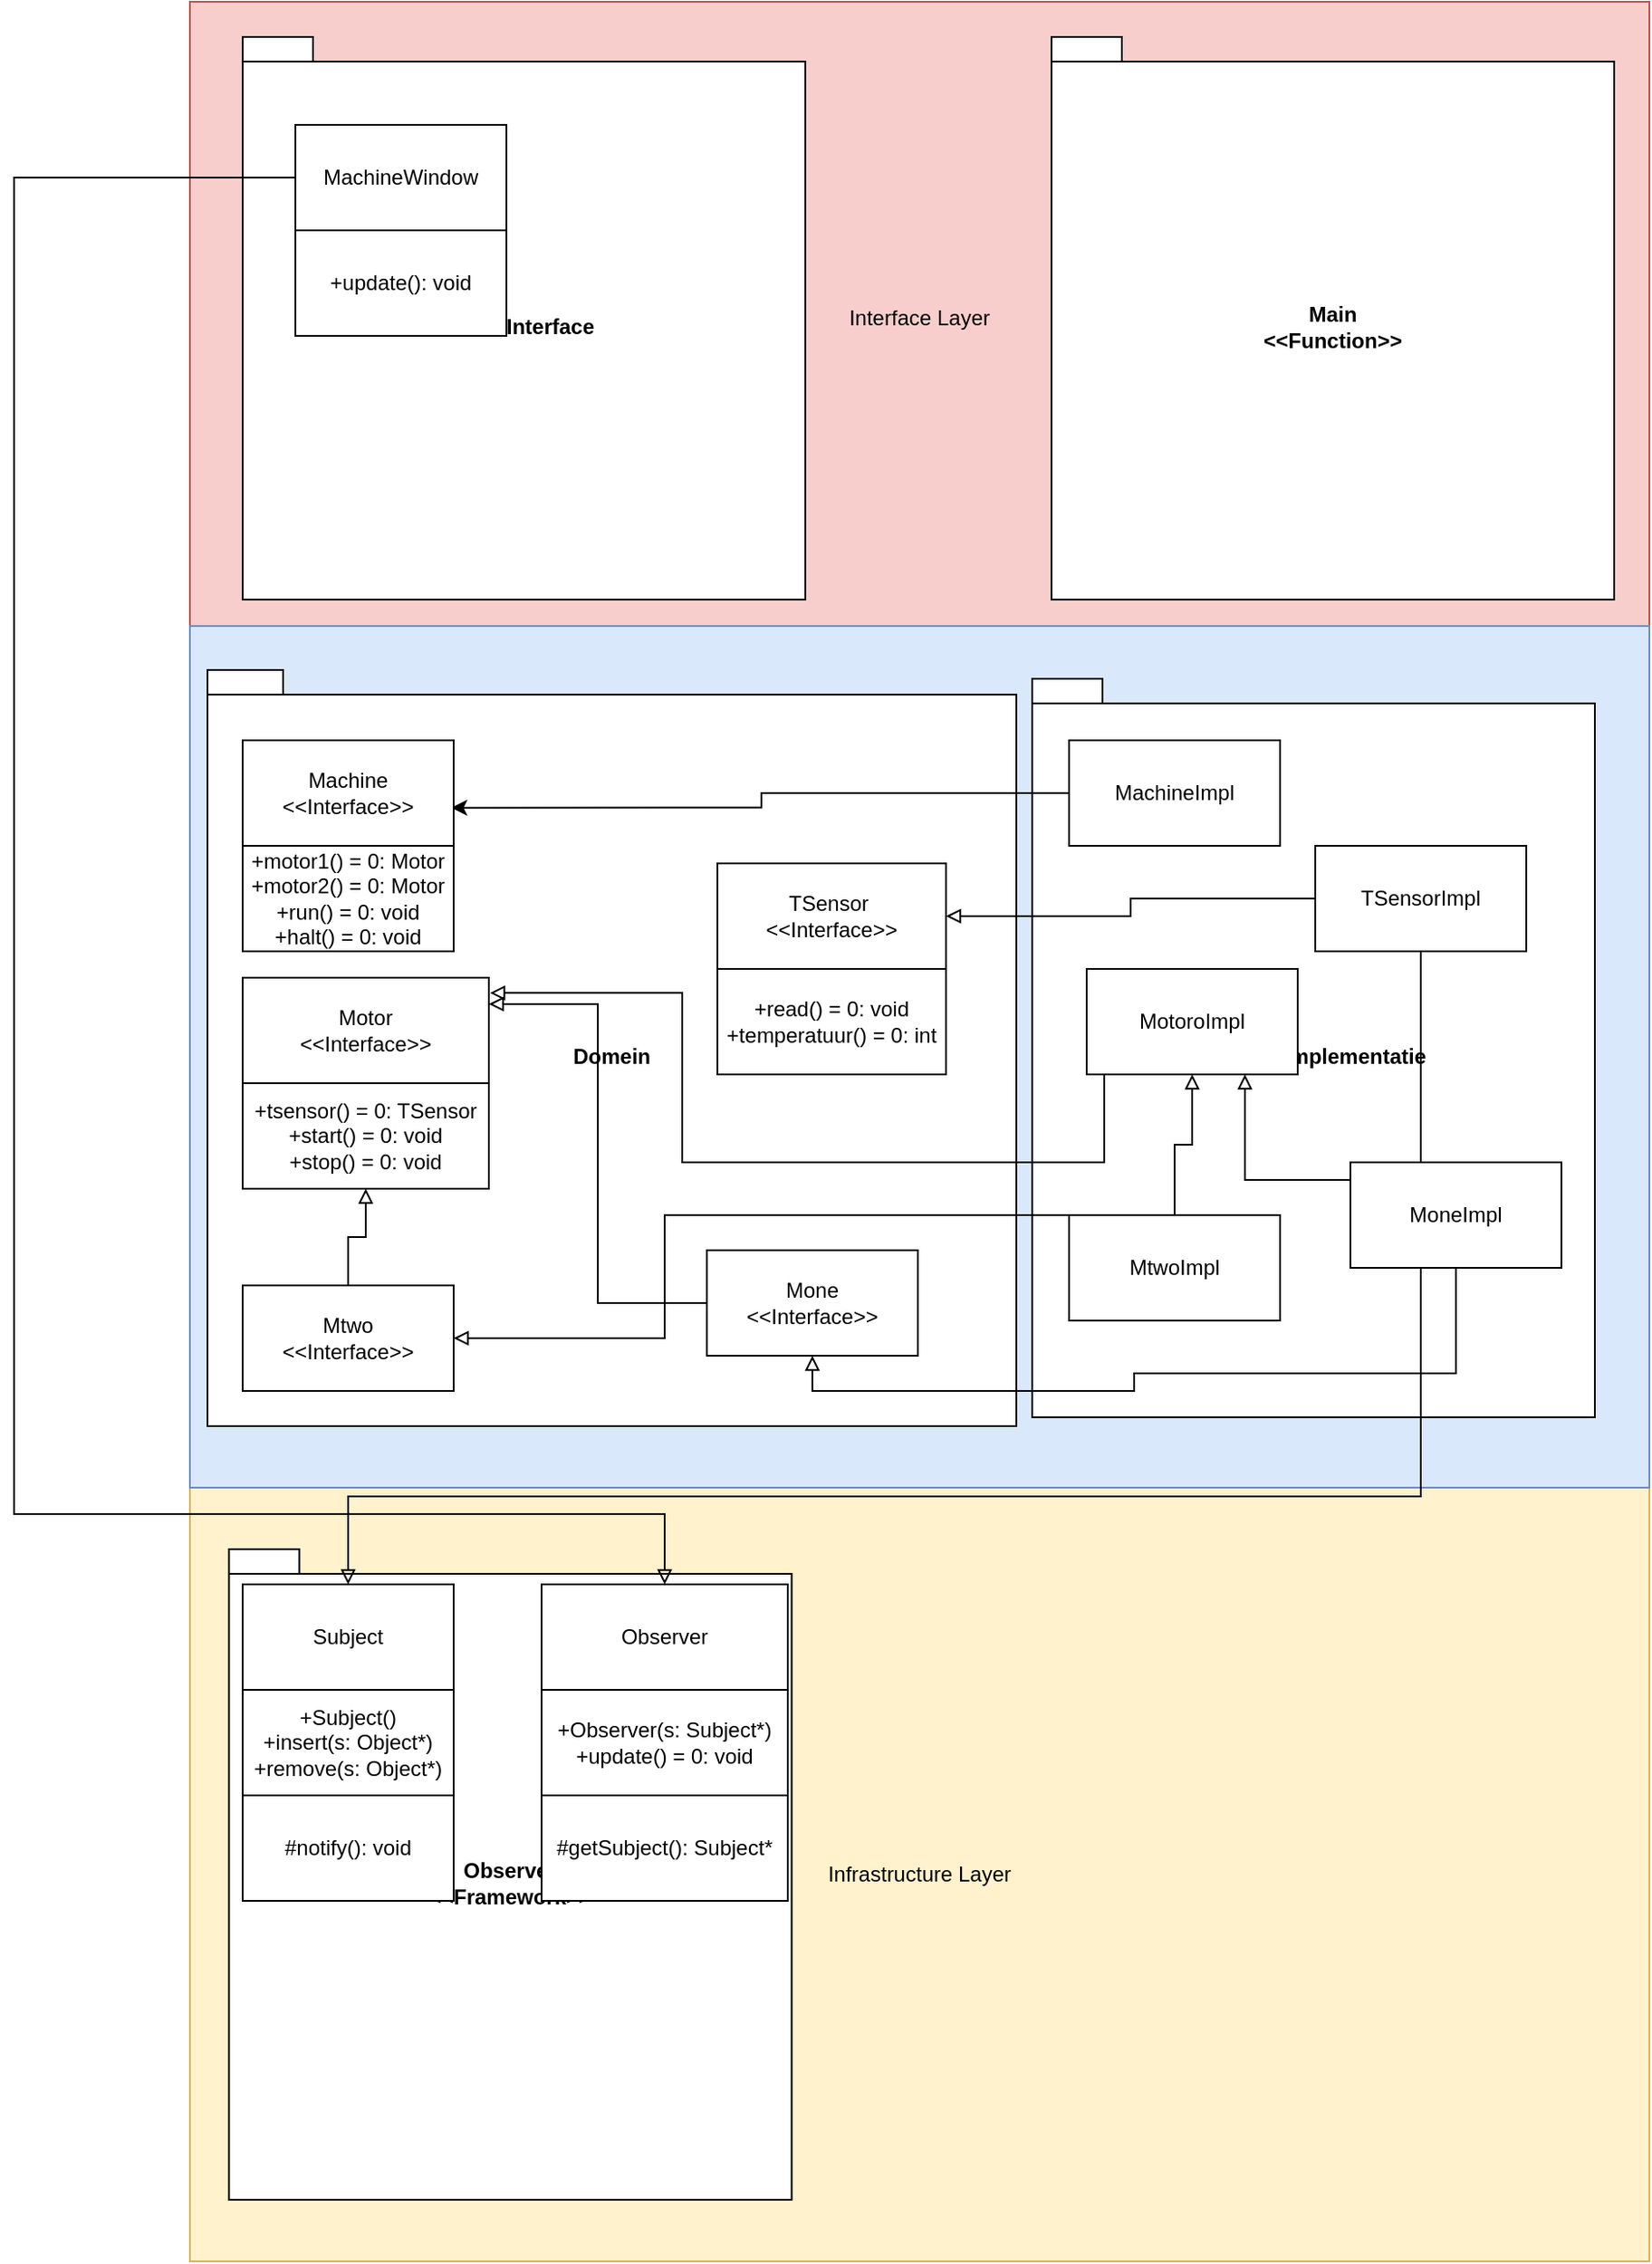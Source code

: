 <mxfile version="21.3.2" type="device">
  <diagram name="Pagina-1" id="yC-AG7X7mgxo6E1YD-5C">
    <mxGraphModel dx="2048" dy="751" grid="1" gridSize="10" guides="1" tooltips="1" connect="1" arrows="1" fold="1" page="1" pageScale="1" pageWidth="827" pageHeight="1169" math="0" shadow="0">
      <root>
        <mxCell id="0" />
        <mxCell id="1" parent="0" />
        <mxCell id="W23P32Y-80gLwB7u09Wh-1" value="Interface Layer" style="rounded=0;whiteSpace=wrap;html=1;fillColor=#f8cecc;strokeColor=#b85450;" vertex="1" parent="1">
          <mxGeometry width="830" height="360" as="geometry" />
        </mxCell>
        <mxCell id="W23P32Y-80gLwB7u09Wh-3" value="Infrastructure Layer" style="rounded=0;whiteSpace=wrap;html=1;fillColor=#fff2cc;strokeColor=#d6b656;" vertex="1" parent="1">
          <mxGeometry y="845" width="830" height="440" as="geometry" />
        </mxCell>
        <mxCell id="W23P32Y-80gLwB7u09Wh-28" value="Observer&lt;br&gt;&amp;lt;&amp;lt;Framework&amp;gt;&amp;gt;" style="shape=folder;fontStyle=1;spacingTop=10;tabWidth=40;tabHeight=14;tabPosition=left;html=1;whiteSpace=wrap;" vertex="1" parent="1">
          <mxGeometry x="22.23" y="880" width="320" height="370" as="geometry" />
        </mxCell>
        <mxCell id="W23P32Y-80gLwB7u09Wh-2" value="Domain Layer" style="rounded=0;whiteSpace=wrap;html=1;fillColor=#dae8fc;strokeColor=#6c8ebf;" vertex="1" parent="1">
          <mxGeometry y="355" width="830" height="490" as="geometry" />
        </mxCell>
        <mxCell id="W23P32Y-80gLwB7u09Wh-27" value="Domein" style="shape=folder;fontStyle=1;spacingTop=10;tabWidth=40;tabHeight=14;tabPosition=left;html=1;whiteSpace=wrap;" vertex="1" parent="1">
          <mxGeometry x="10" y="380" width="460" height="430" as="geometry" />
        </mxCell>
        <mxCell id="W23P32Y-80gLwB7u09Wh-49" style="edgeStyle=orthogonalEdgeStyle;rounded=0;orthogonalLoop=1;jettySize=auto;html=1;entryX=1;entryY=0.25;entryDx=0;entryDy=0;endArrow=block;endFill=0;" edge="1" parent="1" source="W23P32Y-80gLwB7u09Wh-17" target="W23P32Y-80gLwB7u09Wh-15">
          <mxGeometry relative="1" as="geometry" />
        </mxCell>
        <mxCell id="W23P32Y-80gLwB7u09Wh-17" value="Mone&lt;br&gt;&amp;lt;&amp;lt;Interface&amp;gt;&amp;gt;" style="rounded=0;whiteSpace=wrap;html=1;" vertex="1" parent="1">
          <mxGeometry x="294" y="710" width="120" height="60" as="geometry" />
        </mxCell>
        <mxCell id="W23P32Y-80gLwB7u09Wh-48" style="edgeStyle=orthogonalEdgeStyle;rounded=0;orthogonalLoop=1;jettySize=auto;html=1;endArrow=block;endFill=0;" edge="1" parent="1" source="W23P32Y-80gLwB7u09Wh-18" target="W23P32Y-80gLwB7u09Wh-32">
          <mxGeometry relative="1" as="geometry" />
        </mxCell>
        <mxCell id="W23P32Y-80gLwB7u09Wh-18" value="Mtwo&lt;br&gt;&amp;lt;&amp;lt;Interface&amp;gt;&amp;gt;" style="rounded=0;whiteSpace=wrap;html=1;" vertex="1" parent="1">
          <mxGeometry x="30.0" y="730" width="120" height="60" as="geometry" />
        </mxCell>
        <mxCell id="W23P32Y-80gLwB7u09Wh-26" value="Domein Implementatie" style="shape=folder;fontStyle=1;spacingTop=10;tabWidth=40;tabHeight=14;tabPosition=left;html=1;whiteSpace=wrap;" vertex="1" parent="1">
          <mxGeometry x="479" y="385" width="320" height="420" as="geometry" />
        </mxCell>
        <mxCell id="W23P32Y-80gLwB7u09Wh-56" style="edgeStyle=orthogonalEdgeStyle;rounded=0;orthogonalLoop=1;jettySize=auto;html=1;entryX=0.989;entryY=0.639;entryDx=0;entryDy=0;entryPerimeter=0;" edge="1" parent="1" source="W23P32Y-80gLwB7u09Wh-21" target="W23P32Y-80gLwB7u09Wh-14">
          <mxGeometry relative="1" as="geometry" />
        </mxCell>
        <mxCell id="W23P32Y-80gLwB7u09Wh-21" value="MachineImpl" style="rounded=0;whiteSpace=wrap;html=1;" vertex="1" parent="1">
          <mxGeometry x="500" y="420" width="120" height="60" as="geometry" />
        </mxCell>
        <mxCell id="W23P32Y-80gLwB7u09Wh-50" style="edgeStyle=orthogonalEdgeStyle;rounded=0;orthogonalLoop=1;jettySize=auto;html=1;entryX=1.005;entryY=0.144;entryDx=0;entryDy=0;entryPerimeter=0;endArrow=block;endFill=0;" edge="1" parent="1" source="W23P32Y-80gLwB7u09Wh-22" target="W23P32Y-80gLwB7u09Wh-15">
          <mxGeometry relative="1" as="geometry">
            <Array as="points">
              <mxPoint x="520" y="660" />
              <mxPoint x="280" y="660" />
              <mxPoint x="280" y="564" />
            </Array>
          </mxGeometry>
        </mxCell>
        <mxCell id="W23P32Y-80gLwB7u09Wh-22" value="MotoroImpl" style="rounded=0;whiteSpace=wrap;html=1;" vertex="1" parent="1">
          <mxGeometry x="510" y="550" width="120" height="60" as="geometry" />
        </mxCell>
        <mxCell id="W23P32Y-80gLwB7u09Wh-51" style="edgeStyle=orthogonalEdgeStyle;rounded=0;orthogonalLoop=1;jettySize=auto;html=1;endArrow=block;endFill=0;" edge="1" parent="1" source="W23P32Y-80gLwB7u09Wh-23" target="W23P32Y-80gLwB7u09Wh-22">
          <mxGeometry relative="1" as="geometry" />
        </mxCell>
        <mxCell id="W23P32Y-80gLwB7u09Wh-52" style="edgeStyle=orthogonalEdgeStyle;rounded=0;orthogonalLoop=1;jettySize=auto;html=1;endArrow=block;endFill=0;" edge="1" parent="1" source="W23P32Y-80gLwB7u09Wh-23" target="W23P32Y-80gLwB7u09Wh-18">
          <mxGeometry relative="1" as="geometry">
            <Array as="points">
              <mxPoint x="270" y="690" />
              <mxPoint x="270" y="760" />
            </Array>
          </mxGeometry>
        </mxCell>
        <mxCell id="W23P32Y-80gLwB7u09Wh-23" value="MtwoImpl" style="rounded=0;whiteSpace=wrap;html=1;" vertex="1" parent="1">
          <mxGeometry x="500" y="690" width="120" height="60" as="geometry" />
        </mxCell>
        <mxCell id="W23P32Y-80gLwB7u09Wh-55" style="edgeStyle=orthogonalEdgeStyle;rounded=0;orthogonalLoop=1;jettySize=auto;html=1;endArrow=block;endFill=0;" edge="1" parent="1" source="W23P32Y-80gLwB7u09Wh-24" target="W23P32Y-80gLwB7u09Wh-16">
          <mxGeometry relative="1" as="geometry" />
        </mxCell>
        <mxCell id="W23P32Y-80gLwB7u09Wh-60" style="edgeStyle=orthogonalEdgeStyle;rounded=0;orthogonalLoop=1;jettySize=auto;html=1;entryX=0.5;entryY=0;entryDx=0;entryDy=0;endArrow=block;endFill=0;" edge="1" parent="1" source="W23P32Y-80gLwB7u09Wh-24" target="W23P32Y-80gLwB7u09Wh-20">
          <mxGeometry relative="1" as="geometry">
            <Array as="points">
              <mxPoint x="700" y="850" />
              <mxPoint x="90" y="850" />
            </Array>
          </mxGeometry>
        </mxCell>
        <mxCell id="W23P32Y-80gLwB7u09Wh-24" value="TSensorImpl" style="rounded=0;whiteSpace=wrap;html=1;" vertex="1" parent="1">
          <mxGeometry x="640" y="480" width="120" height="60" as="geometry" />
        </mxCell>
        <mxCell id="W23P32Y-80gLwB7u09Wh-53" style="edgeStyle=orthogonalEdgeStyle;rounded=0;orthogonalLoop=1;jettySize=auto;html=1;entryX=0.75;entryY=1;entryDx=0;entryDy=0;endArrow=block;endFill=0;" edge="1" parent="1" source="W23P32Y-80gLwB7u09Wh-25" target="W23P32Y-80gLwB7u09Wh-22">
          <mxGeometry relative="1" as="geometry">
            <Array as="points">
              <mxPoint x="600" y="670" />
            </Array>
          </mxGeometry>
        </mxCell>
        <mxCell id="W23P32Y-80gLwB7u09Wh-54" style="edgeStyle=orthogonalEdgeStyle;rounded=0;orthogonalLoop=1;jettySize=auto;html=1;endArrow=block;endFill=0;" edge="1" parent="1" source="W23P32Y-80gLwB7u09Wh-25" target="W23P32Y-80gLwB7u09Wh-17">
          <mxGeometry relative="1" as="geometry">
            <Array as="points">
              <mxPoint x="720" y="780" />
              <mxPoint x="537" y="780" />
              <mxPoint x="537" y="790" />
              <mxPoint x="354" y="790" />
            </Array>
          </mxGeometry>
        </mxCell>
        <mxCell id="W23P32Y-80gLwB7u09Wh-25" value="MoneImpl" style="rounded=0;whiteSpace=wrap;html=1;" vertex="1" parent="1">
          <mxGeometry x="660" y="660" width="120" height="60" as="geometry" />
        </mxCell>
        <mxCell id="W23P32Y-80gLwB7u09Wh-29" value="User Interface" style="shape=folder;fontStyle=1;spacingTop=10;tabWidth=40;tabHeight=14;tabPosition=left;html=1;whiteSpace=wrap;" vertex="1" parent="1">
          <mxGeometry x="30" y="20" width="320" height="320" as="geometry" />
        </mxCell>
        <mxCell id="W23P32Y-80gLwB7u09Wh-30" value="Main&lt;br&gt;&amp;lt;&amp;lt;Function&amp;gt;&amp;gt;" style="shape=folder;fontStyle=1;spacingTop=10;tabWidth=40;tabHeight=14;tabPosition=left;html=1;whiteSpace=wrap;" vertex="1" parent="1">
          <mxGeometry x="490" y="20" width="320" height="320" as="geometry" />
        </mxCell>
        <mxCell id="W23P32Y-80gLwB7u09Wh-34" value="" style="group" vertex="1" connectable="0" parent="1">
          <mxGeometry x="30" y="420" width="120" height="120" as="geometry" />
        </mxCell>
        <mxCell id="W23P32Y-80gLwB7u09Wh-14" value="Machine&lt;br&gt;&amp;lt;&amp;lt;Interface&amp;gt;&amp;gt;" style="rounded=0;whiteSpace=wrap;html=1;" vertex="1" parent="W23P32Y-80gLwB7u09Wh-34">
          <mxGeometry width="120" height="60" as="geometry" />
        </mxCell>
        <mxCell id="W23P32Y-80gLwB7u09Wh-31" value="+motor1() = 0: Motor&lt;br&gt;+motor2() = 0: Motor&lt;br&gt;+run() = 0: void&lt;br&gt;+halt() = 0: void" style="rounded=0;whiteSpace=wrap;html=1;" vertex="1" parent="W23P32Y-80gLwB7u09Wh-34">
          <mxGeometry y="60" width="120" height="60" as="geometry" />
        </mxCell>
        <mxCell id="W23P32Y-80gLwB7u09Wh-35" value="" style="group" vertex="1" connectable="0" parent="1">
          <mxGeometry x="30" y="555" width="140" height="120" as="geometry" />
        </mxCell>
        <mxCell id="W23P32Y-80gLwB7u09Wh-15" value="Motor&lt;br&gt;&amp;lt;&amp;lt;Interface&amp;gt;&amp;gt;" style="rounded=0;whiteSpace=wrap;html=1;" vertex="1" parent="W23P32Y-80gLwB7u09Wh-35">
          <mxGeometry width="140" height="60" as="geometry" />
        </mxCell>
        <mxCell id="W23P32Y-80gLwB7u09Wh-32" value="+tsensor() = 0: TSensor&lt;br&gt;+start() = 0: void&lt;br&gt;+stop() = 0: void" style="rounded=0;whiteSpace=wrap;html=1;" vertex="1" parent="W23P32Y-80gLwB7u09Wh-35">
          <mxGeometry y="60" width="140" height="60" as="geometry" />
        </mxCell>
        <mxCell id="W23P32Y-80gLwB7u09Wh-36" value="" style="group" vertex="1" connectable="0" parent="1">
          <mxGeometry x="300" y="490" width="130" height="120" as="geometry" />
        </mxCell>
        <mxCell id="W23P32Y-80gLwB7u09Wh-16" value="TSensor&amp;nbsp;&lt;br&gt;&amp;lt;&amp;lt;Interface&amp;gt;&amp;gt;" style="rounded=0;whiteSpace=wrap;html=1;" vertex="1" parent="W23P32Y-80gLwB7u09Wh-36">
          <mxGeometry width="130" height="60" as="geometry" />
        </mxCell>
        <mxCell id="W23P32Y-80gLwB7u09Wh-33" value="+read() = 0: void&lt;br&gt;+temperatuur() = 0: int" style="rounded=0;whiteSpace=wrap;html=1;" vertex="1" parent="W23P32Y-80gLwB7u09Wh-36">
          <mxGeometry y="60" width="130" height="60" as="geometry" />
        </mxCell>
        <mxCell id="W23P32Y-80gLwB7u09Wh-40" value="" style="group" vertex="1" connectable="0" parent="1">
          <mxGeometry x="60" y="70" width="120" height="120" as="geometry" />
        </mxCell>
        <mxCell id="W23P32Y-80gLwB7u09Wh-37" value="MachineWindow" style="rounded=0;whiteSpace=wrap;html=1;" vertex="1" parent="W23P32Y-80gLwB7u09Wh-40">
          <mxGeometry width="120" height="60" as="geometry" />
        </mxCell>
        <mxCell id="W23P32Y-80gLwB7u09Wh-38" value="+update(): void" style="rounded=0;whiteSpace=wrap;html=1;" vertex="1" parent="W23P32Y-80gLwB7u09Wh-40">
          <mxGeometry y="60" width="120" height="60" as="geometry" />
        </mxCell>
        <mxCell id="W23P32Y-80gLwB7u09Wh-42" value="" style="group" vertex="1" connectable="0" parent="1">
          <mxGeometry x="200" y="900" width="140" height="180" as="geometry" />
        </mxCell>
        <mxCell id="W23P32Y-80gLwB7u09Wh-19" value="Observer" style="rounded=0;whiteSpace=wrap;html=1;" vertex="1" parent="W23P32Y-80gLwB7u09Wh-42">
          <mxGeometry width="140" height="60" as="geometry" />
        </mxCell>
        <mxCell id="W23P32Y-80gLwB7u09Wh-39" value="+Observer(s: Subject*)&lt;br&gt;+update() = 0: void" style="rounded=0;whiteSpace=wrap;html=1;" vertex="1" parent="W23P32Y-80gLwB7u09Wh-42">
          <mxGeometry y="60" width="140" height="60" as="geometry" />
        </mxCell>
        <mxCell id="W23P32Y-80gLwB7u09Wh-41" value="#getSubject(): Subject*" style="rounded=0;whiteSpace=wrap;html=1;" vertex="1" parent="W23P32Y-80gLwB7u09Wh-42">
          <mxGeometry y="120" width="140" height="60" as="geometry" />
        </mxCell>
        <mxCell id="W23P32Y-80gLwB7u09Wh-45" value="" style="group" vertex="1" connectable="0" parent="1">
          <mxGeometry x="30" y="900" width="120" height="180" as="geometry" />
        </mxCell>
        <mxCell id="W23P32Y-80gLwB7u09Wh-20" value="Subject" style="rounded=0;whiteSpace=wrap;html=1;" vertex="1" parent="W23P32Y-80gLwB7u09Wh-45">
          <mxGeometry width="120" height="60" as="geometry" />
        </mxCell>
        <mxCell id="W23P32Y-80gLwB7u09Wh-43" value="+Subject()&lt;br&gt;+insert(s: Object*)&lt;br&gt;+remove(s: Object*)" style="rounded=0;whiteSpace=wrap;html=1;" vertex="1" parent="W23P32Y-80gLwB7u09Wh-45">
          <mxGeometry y="60" width="120" height="60" as="geometry" />
        </mxCell>
        <mxCell id="W23P32Y-80gLwB7u09Wh-44" value="#notify(): void" style="rounded=0;whiteSpace=wrap;html=1;" vertex="1" parent="W23P32Y-80gLwB7u09Wh-45">
          <mxGeometry y="120" width="120" height="60" as="geometry" />
        </mxCell>
        <mxCell id="W23P32Y-80gLwB7u09Wh-46" style="edgeStyle=orthogonalEdgeStyle;rounded=0;orthogonalLoop=1;jettySize=auto;html=1;endArrow=block;endFill=0;" edge="1" parent="1" source="W23P32Y-80gLwB7u09Wh-37" target="W23P32Y-80gLwB7u09Wh-19">
          <mxGeometry relative="1" as="geometry">
            <Array as="points">
              <mxPoint x="-100" y="100" />
              <mxPoint x="-100" y="860" />
              <mxPoint x="270" y="860" />
            </Array>
          </mxGeometry>
        </mxCell>
      </root>
    </mxGraphModel>
  </diagram>
</mxfile>
